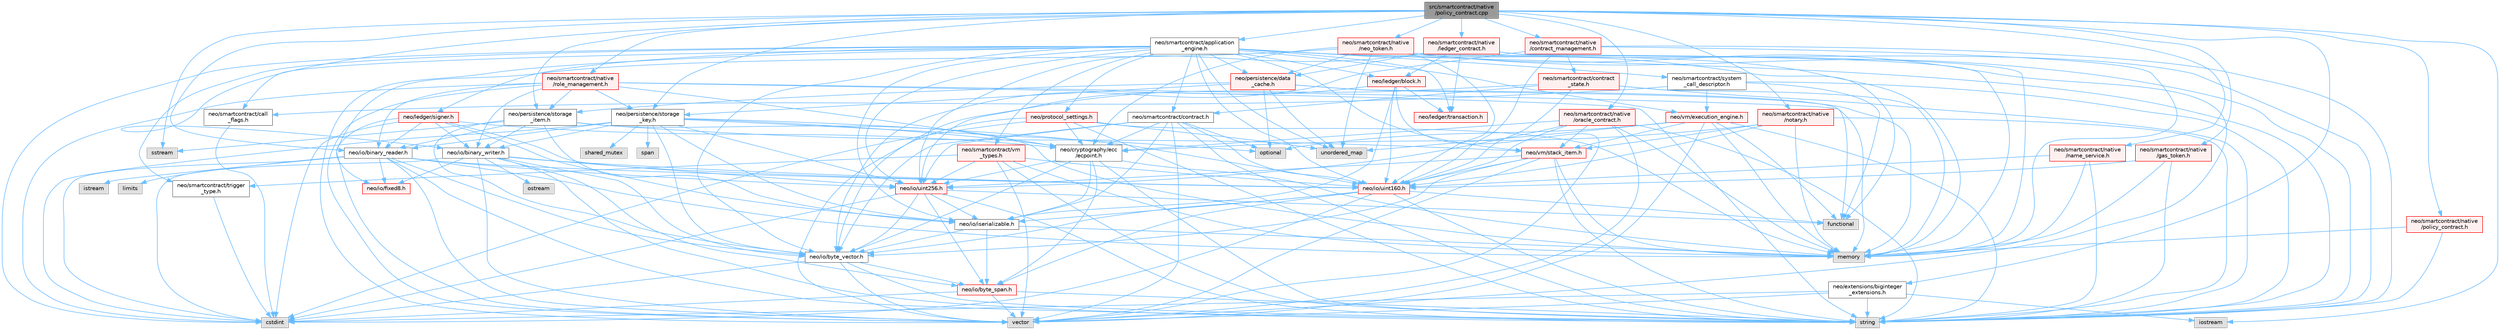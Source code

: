 digraph "src/smartcontract/native/policy_contract.cpp"
{
 // LATEX_PDF_SIZE
  bgcolor="transparent";
  edge [fontname=Helvetica,fontsize=10,labelfontname=Helvetica,labelfontsize=10];
  node [fontname=Helvetica,fontsize=10,shape=box,height=0.2,width=0.4];
  Node1 [id="Node000001",label="src/smartcontract/native\l/policy_contract.cpp",height=0.2,width=0.4,color="gray40", fillcolor="grey60", style="filled", fontcolor="black",tooltip=" "];
  Node1 -> Node2 [id="edge1_Node000001_Node000002",color="steelblue1",style="solid",tooltip=" "];
  Node2 [id="Node000002",label="neo/extensions/biginteger\l_extensions.h",height=0.2,width=0.4,color="grey40", fillcolor="white", style="filled",URL="$biginteger__extensions_8h.html",tooltip=" "];
  Node2 -> Node3 [id="edge2_Node000002_Node000003",color="steelblue1",style="solid",tooltip=" "];
  Node3 [id="Node000003",label="cstdint",height=0.2,width=0.4,color="grey60", fillcolor="#E0E0E0", style="filled",tooltip=" "];
  Node2 -> Node4 [id="edge3_Node000002_Node000004",color="steelblue1",style="solid",tooltip=" "];
  Node4 [id="Node000004",label="iostream",height=0.2,width=0.4,color="grey60", fillcolor="#E0E0E0", style="filled",tooltip=" "];
  Node2 -> Node5 [id="edge4_Node000002_Node000005",color="steelblue1",style="solid",tooltip=" "];
  Node5 [id="Node000005",label="string",height=0.2,width=0.4,color="grey60", fillcolor="#E0E0E0", style="filled",tooltip=" "];
  Node2 -> Node6 [id="edge5_Node000002_Node000006",color="steelblue1",style="solid",tooltip=" "];
  Node6 [id="Node000006",label="vector",height=0.2,width=0.4,color="grey60", fillcolor="#E0E0E0", style="filled",tooltip=" "];
  Node1 -> Node7 [id="edge6_Node000001_Node000007",color="steelblue1",style="solid",tooltip=" "];
  Node7 [id="Node000007",label="neo/io/binary_reader.h",height=0.2,width=0.4,color="grey40", fillcolor="white", style="filled",URL="$binary__reader_8h.html",tooltip=" "];
  Node7 -> Node8 [id="edge7_Node000007_Node000008",color="steelblue1",style="solid",tooltip=" "];
  Node8 [id="Node000008",label="neo/io/byte_vector.h",height=0.2,width=0.4,color="grey40", fillcolor="white", style="filled",URL="$io_2byte__vector_8h.html",tooltip=" "];
  Node8 -> Node9 [id="edge8_Node000008_Node000009",color="steelblue1",style="solid",tooltip=" "];
  Node9 [id="Node000009",label="neo/io/byte_span.h",height=0.2,width=0.4,color="red", fillcolor="#FFF0F0", style="filled",URL="$io_2byte__span_8h.html",tooltip=" "];
  Node9 -> Node3 [id="edge9_Node000009_Node000003",color="steelblue1",style="solid",tooltip=" "];
  Node9 -> Node5 [id="edge10_Node000009_Node000005",color="steelblue1",style="solid",tooltip=" "];
  Node9 -> Node6 [id="edge11_Node000009_Node000006",color="steelblue1",style="solid",tooltip=" "];
  Node8 -> Node3 [id="edge12_Node000008_Node000003",color="steelblue1",style="solid",tooltip=" "];
  Node8 -> Node5 [id="edge13_Node000008_Node000005",color="steelblue1",style="solid",tooltip=" "];
  Node8 -> Node6 [id="edge14_Node000008_Node000006",color="steelblue1",style="solid",tooltip=" "];
  Node7 -> Node12 [id="edge15_Node000007_Node000012",color="steelblue1",style="solid",tooltip=" "];
  Node12 [id="Node000012",label="neo/io/fixed8.h",height=0.2,width=0.4,color="red", fillcolor="#FFF0F0", style="filled",URL="$io_2fixed8_8h.html",tooltip=" "];
  Node7 -> Node15 [id="edge16_Node000007_Node000015",color="steelblue1",style="solid",tooltip=" "];
  Node15 [id="Node000015",label="neo/io/uint160.h",height=0.2,width=0.4,color="red", fillcolor="#FFF0F0", style="filled",URL="$uint160_8h.html",tooltip=" "];
  Node15 -> Node9 [id="edge17_Node000015_Node000009",color="steelblue1",style="solid",tooltip=" "];
  Node15 -> Node8 [id="edge18_Node000015_Node000008",color="steelblue1",style="solid",tooltip=" "];
  Node15 -> Node16 [id="edge19_Node000015_Node000016",color="steelblue1",style="solid",tooltip=" "];
  Node16 [id="Node000016",label="neo/io/iserializable.h",height=0.2,width=0.4,color="grey40", fillcolor="white", style="filled",URL="$iserializable_8h.html",tooltip=" "];
  Node16 -> Node9 [id="edge20_Node000016_Node000009",color="steelblue1",style="solid",tooltip=" "];
  Node16 -> Node8 [id="edge21_Node000016_Node000008",color="steelblue1",style="solid",tooltip=" "];
  Node16 -> Node17 [id="edge22_Node000016_Node000017",color="steelblue1",style="solid",tooltip=" "];
  Node17 [id="Node000017",label="memory",height=0.2,width=0.4,color="grey60", fillcolor="#E0E0E0", style="filled",tooltip=" "];
  Node15 -> Node3 [id="edge23_Node000015_Node000003",color="steelblue1",style="solid",tooltip=" "];
  Node15 -> Node19 [id="edge24_Node000015_Node000019",color="steelblue1",style="solid",tooltip=" "];
  Node19 [id="Node000019",label="functional",height=0.2,width=0.4,color="grey60", fillcolor="#E0E0E0", style="filled",tooltip=" "];
  Node15 -> Node5 [id="edge25_Node000015_Node000005",color="steelblue1",style="solid",tooltip=" "];
  Node7 -> Node20 [id="edge26_Node000007_Node000020",color="steelblue1",style="solid",tooltip=" "];
  Node20 [id="Node000020",label="neo/io/uint256.h",height=0.2,width=0.4,color="red", fillcolor="#FFF0F0", style="filled",URL="$uint256_8h.html",tooltip=" "];
  Node20 -> Node9 [id="edge27_Node000020_Node000009",color="steelblue1",style="solid",tooltip=" "];
  Node20 -> Node8 [id="edge28_Node000020_Node000008",color="steelblue1",style="solid",tooltip=" "];
  Node20 -> Node16 [id="edge29_Node000020_Node000016",color="steelblue1",style="solid",tooltip=" "];
  Node20 -> Node3 [id="edge30_Node000020_Node000003",color="steelblue1",style="solid",tooltip=" "];
  Node20 -> Node19 [id="edge31_Node000020_Node000019",color="steelblue1",style="solid",tooltip=" "];
  Node20 -> Node5 [id="edge32_Node000020_Node000005",color="steelblue1",style="solid",tooltip=" "];
  Node7 -> Node3 [id="edge33_Node000007_Node000003",color="steelblue1",style="solid",tooltip=" "];
  Node7 -> Node22 [id="edge34_Node000007_Node000022",color="steelblue1",style="solid",tooltip=" "];
  Node22 [id="Node000022",label="istream",height=0.2,width=0.4,color="grey60", fillcolor="#E0E0E0", style="filled",tooltip=" "];
  Node7 -> Node14 [id="edge35_Node000007_Node000014",color="steelblue1",style="solid",tooltip=" "];
  Node14 [id="Node000014",label="limits",height=0.2,width=0.4,color="grey60", fillcolor="#E0E0E0", style="filled",tooltip=" "];
  Node7 -> Node17 [id="edge36_Node000007_Node000017",color="steelblue1",style="solid",tooltip=" "];
  Node7 -> Node5 [id="edge37_Node000007_Node000005",color="steelblue1",style="solid",tooltip=" "];
  Node7 -> Node6 [id="edge38_Node000007_Node000006",color="steelblue1",style="solid",tooltip=" "];
  Node1 -> Node23 [id="edge39_Node000001_Node000023",color="steelblue1",style="solid",tooltip=" "];
  Node23 [id="Node000023",label="neo/io/binary_writer.h",height=0.2,width=0.4,color="grey40", fillcolor="white", style="filled",URL="$binary__writer_8h.html",tooltip=" "];
  Node23 -> Node9 [id="edge40_Node000023_Node000009",color="steelblue1",style="solid",tooltip=" "];
  Node23 -> Node8 [id="edge41_Node000023_Node000008",color="steelblue1",style="solid",tooltip=" "];
  Node23 -> Node12 [id="edge42_Node000023_Node000012",color="steelblue1",style="solid",tooltip=" "];
  Node23 -> Node15 [id="edge43_Node000023_Node000015",color="steelblue1",style="solid",tooltip=" "];
  Node23 -> Node20 [id="edge44_Node000023_Node000020",color="steelblue1",style="solid",tooltip=" "];
  Node23 -> Node3 [id="edge45_Node000023_Node000003",color="steelblue1",style="solid",tooltip=" "];
  Node23 -> Node24 [id="edge46_Node000023_Node000024",color="steelblue1",style="solid",tooltip=" "];
  Node24 [id="Node000024",label="ostream",height=0.2,width=0.4,color="grey60", fillcolor="#E0E0E0", style="filled",tooltip=" "];
  Node23 -> Node5 [id="edge47_Node000023_Node000005",color="steelblue1",style="solid",tooltip=" "];
  Node23 -> Node6 [id="edge48_Node000023_Node000006",color="steelblue1",style="solid",tooltip=" "];
  Node1 -> Node25 [id="edge49_Node000001_Node000025",color="steelblue1",style="solid",tooltip=" "];
  Node25 [id="Node000025",label="neo/persistence/storage\l_item.h",height=0.2,width=0.4,color="grey40", fillcolor="white", style="filled",URL="$persistence_2storage__item_8h.html",tooltip=" "];
  Node25 -> Node7 [id="edge50_Node000025_Node000007",color="steelblue1",style="solid",tooltip=" "];
  Node25 -> Node23 [id="edge51_Node000025_Node000023",color="steelblue1",style="solid",tooltip=" "];
  Node25 -> Node8 [id="edge52_Node000025_Node000008",color="steelblue1",style="solid",tooltip=" "];
  Node25 -> Node16 [id="edge53_Node000025_Node000016",color="steelblue1",style="solid",tooltip=" "];
  Node25 -> Node26 [id="edge54_Node000025_Node000026",color="steelblue1",style="solid",tooltip=" "];
  Node26 [id="Node000026",label="neo/vm/stack_item.h",height=0.2,width=0.4,color="red", fillcolor="#FFF0F0", style="filled",URL="$stack__item_8h.html",tooltip=" "];
  Node26 -> Node8 [id="edge55_Node000026_Node000008",color="steelblue1",style="solid",tooltip=" "];
  Node26 -> Node15 [id="edge56_Node000026_Node000015",color="steelblue1",style="solid",tooltip=" "];
  Node26 -> Node20 [id="edge57_Node000026_Node000020",color="steelblue1",style="solid",tooltip=" "];
  Node26 -> Node17 [id="edge58_Node000026_Node000017",color="steelblue1",style="solid",tooltip=" "];
  Node26 -> Node5 [id="edge59_Node000026_Node000005",color="steelblue1",style="solid",tooltip=" "];
  Node26 -> Node6 [id="edge60_Node000026_Node000006",color="steelblue1",style="solid",tooltip=" "];
  Node25 -> Node17 [id="edge61_Node000025_Node000017",color="steelblue1",style="solid",tooltip=" "];
  Node25 -> Node31 [id="edge62_Node000025_Node000031",color="steelblue1",style="solid",tooltip=" "];
  Node31 [id="Node000031",label="sstream",height=0.2,width=0.4,color="grey60", fillcolor="#E0E0E0", style="filled",tooltip=" "];
  Node1 -> Node32 [id="edge63_Node000001_Node000032",color="steelblue1",style="solid",tooltip=" "];
  Node32 [id="Node000032",label="neo/persistence/storage\l_key.h",height=0.2,width=0.4,color="grey40", fillcolor="white", style="filled",URL="$persistence_2storage__key_8h.html",tooltip=" "];
  Node32 -> Node33 [id="edge64_Node000032_Node000033",color="steelblue1",style="solid",tooltip=" "];
  Node33 [id="Node000033",label="neo/cryptography/ecc\l/ecpoint.h",height=0.2,width=0.4,color="grey40", fillcolor="white", style="filled",URL="$ecpoint_8h.html",tooltip=" "];
  Node33 -> Node9 [id="edge65_Node000033_Node000009",color="steelblue1",style="solid",tooltip=" "];
  Node33 -> Node8 [id="edge66_Node000033_Node000008",color="steelblue1",style="solid",tooltip=" "];
  Node33 -> Node16 [id="edge67_Node000033_Node000016",color="steelblue1",style="solid",tooltip=" "];
  Node33 -> Node20 [id="edge68_Node000033_Node000020",color="steelblue1",style="solid",tooltip=" "];
  Node33 -> Node17 [id="edge69_Node000033_Node000017",color="steelblue1",style="solid",tooltip=" "];
  Node33 -> Node5 [id="edge70_Node000033_Node000005",color="steelblue1",style="solid",tooltip=" "];
  Node32 -> Node7 [id="edge71_Node000032_Node000007",color="steelblue1",style="solid",tooltip=" "];
  Node32 -> Node23 [id="edge72_Node000032_Node000023",color="steelblue1",style="solid",tooltip=" "];
  Node32 -> Node8 [id="edge73_Node000032_Node000008",color="steelblue1",style="solid",tooltip=" "];
  Node32 -> Node16 [id="edge74_Node000032_Node000016",color="steelblue1",style="solid",tooltip=" "];
  Node32 -> Node15 [id="edge75_Node000032_Node000015",color="steelblue1",style="solid",tooltip=" "];
  Node32 -> Node20 [id="edge76_Node000032_Node000020",color="steelblue1",style="solid",tooltip=" "];
  Node32 -> Node3 [id="edge77_Node000032_Node000003",color="steelblue1",style="solid",tooltip=" "];
  Node32 -> Node34 [id="edge78_Node000032_Node000034",color="steelblue1",style="solid",tooltip=" "];
  Node34 [id="Node000034",label="optional",height=0.2,width=0.4,color="grey60", fillcolor="#E0E0E0", style="filled",tooltip=" "];
  Node32 -> Node35 [id="edge79_Node000032_Node000035",color="steelblue1",style="solid",tooltip=" "];
  Node35 [id="Node000035",label="shared_mutex",height=0.2,width=0.4,color="grey60", fillcolor="#E0E0E0", style="filled",tooltip=" "];
  Node32 -> Node36 [id="edge80_Node000032_Node000036",color="steelblue1",style="solid",tooltip=" "];
  Node36 [id="Node000036",label="span",height=0.2,width=0.4,color="grey60", fillcolor="#E0E0E0", style="filled",tooltip=" "];
  Node1 -> Node37 [id="edge81_Node000001_Node000037",color="steelblue1",style="solid",tooltip=" "];
  Node37 [id="Node000037",label="neo/smartcontract/application\l_engine.h",height=0.2,width=0.4,color="grey40", fillcolor="white", style="filled",URL="$application__engine_8h.html",tooltip=" "];
  Node37 -> Node8 [id="edge82_Node000037_Node000008",color="steelblue1",style="solid",tooltip=" "];
  Node37 -> Node16 [id="edge83_Node000037_Node000016",color="steelblue1",style="solid",tooltip=" "];
  Node37 -> Node15 [id="edge84_Node000037_Node000015",color="steelblue1",style="solid",tooltip=" "];
  Node37 -> Node20 [id="edge85_Node000037_Node000020",color="steelblue1",style="solid",tooltip=" "];
  Node37 -> Node38 [id="edge86_Node000037_Node000038",color="steelblue1",style="solid",tooltip=" "];
  Node38 [id="Node000038",label="neo/ledger/block.h",height=0.2,width=0.4,color="red", fillcolor="#FFF0F0", style="filled",URL="$ledger_2block_8h.html",tooltip=" "];
  Node38 -> Node16 [id="edge87_Node000038_Node000016",color="steelblue1",style="solid",tooltip=" "];
  Node38 -> Node15 [id="edge88_Node000038_Node000015",color="steelblue1",style="solid",tooltip=" "];
  Node38 -> Node20 [id="edge89_Node000038_Node000020",color="steelblue1",style="solid",tooltip=" "];
  Node38 -> Node64 [id="edge90_Node000038_Node000064",color="steelblue1",style="solid",tooltip=" "];
  Node64 [id="Node000064",label="neo/ledger/transaction.h",height=0.2,width=0.4,color="red", fillcolor="#FFF0F0", style="filled",URL="$ledger_2transaction_8h.html",tooltip=" "];
  Node38 -> Node6 [id="edge91_Node000038_Node000006",color="steelblue1",style="solid",tooltip=" "];
  Node37 -> Node68 [id="edge92_Node000037_Node000068",color="steelblue1",style="solid",tooltip=" "];
  Node68 [id="Node000068",label="neo/ledger/signer.h",height=0.2,width=0.4,color="red", fillcolor="#FFF0F0", style="filled",URL="$signer_8h.html",tooltip=" "];
  Node68 -> Node33 [id="edge93_Node000068_Node000033",color="steelblue1",style="solid",tooltip=" "];
  Node68 -> Node7 [id="edge94_Node000068_Node000007",color="steelblue1",style="solid",tooltip=" "];
  Node68 -> Node23 [id="edge95_Node000068_Node000023",color="steelblue1",style="solid",tooltip=" "];
  Node68 -> Node16 [id="edge96_Node000068_Node000016",color="steelblue1",style="solid",tooltip=" "];
  Node68 -> Node15 [id="edge97_Node000068_Node000015",color="steelblue1",style="solid",tooltip=" "];
  Node68 -> Node3 [id="edge98_Node000068_Node000003",color="steelblue1",style="solid",tooltip=" "];
  Node68 -> Node6 [id="edge99_Node000068_Node000006",color="steelblue1",style="solid",tooltip=" "];
  Node37 -> Node64 [id="edge100_Node000037_Node000064",color="steelblue1",style="solid",tooltip=" "];
  Node37 -> Node78 [id="edge101_Node000037_Node000078",color="steelblue1",style="solid",tooltip=" "];
  Node78 [id="Node000078",label="neo/persistence/data\l_cache.h",height=0.2,width=0.4,color="red", fillcolor="#FFF0F0", style="filled",URL="$data__cache_8h.html",tooltip=" "];
  Node78 -> Node25 [id="edge102_Node000078_Node000025",color="steelblue1",style="solid",tooltip=" "];
  Node78 -> Node32 [id="edge103_Node000078_Node000032",color="steelblue1",style="solid",tooltip=" "];
  Node78 -> Node19 [id="edge104_Node000078_Node000019",color="steelblue1",style="solid",tooltip=" "];
  Node78 -> Node17 [id="edge105_Node000078_Node000017",color="steelblue1",style="solid",tooltip=" "];
  Node78 -> Node34 [id="edge106_Node000078_Node000034",color="steelblue1",style="solid",tooltip=" "];
  Node78 -> Node50 [id="edge107_Node000078_Node000050",color="steelblue1",style="solid",tooltip=" "];
  Node50 [id="Node000050",label="unordered_map",height=0.2,width=0.4,color="grey60", fillcolor="#E0E0E0", style="filled",tooltip=" "];
  Node37 -> Node81 [id="edge108_Node000037_Node000081",color="steelblue1",style="solid",tooltip=" "];
  Node81 [id="Node000081",label="neo/protocol_settings.h",height=0.2,width=0.4,color="red", fillcolor="#FFF0F0", style="filled",URL="$protocol__settings_8h.html",tooltip=" "];
  Node81 -> Node33 [id="edge109_Node000081_Node000033",color="steelblue1",style="solid",tooltip=" "];
  Node81 -> Node3 [id="edge110_Node000081_Node000003",color="steelblue1",style="solid",tooltip=" "];
  Node81 -> Node17 [id="edge111_Node000081_Node000017",color="steelblue1",style="solid",tooltip=" "];
  Node81 -> Node5 [id="edge112_Node000081_Node000005",color="steelblue1",style="solid",tooltip=" "];
  Node81 -> Node50 [id="edge113_Node000081_Node000050",color="steelblue1",style="solid",tooltip=" "];
  Node81 -> Node6 [id="edge114_Node000081_Node000006",color="steelblue1",style="solid",tooltip=" "];
  Node37 -> Node83 [id="edge115_Node000037_Node000083",color="steelblue1",style="solid",tooltip=" "];
  Node83 [id="Node000083",label="neo/smartcontract/call\l_flags.h",height=0.2,width=0.4,color="grey40", fillcolor="white", style="filled",URL="$call__flags_8h.html",tooltip=" "];
  Node83 -> Node3 [id="edge116_Node000083_Node000003",color="steelblue1",style="solid",tooltip=" "];
  Node37 -> Node84 [id="edge117_Node000037_Node000084",color="steelblue1",style="solid",tooltip=" "];
  Node84 [id="Node000084",label="neo/smartcontract/contract.h",height=0.2,width=0.4,color="grey40", fillcolor="white", style="filled",URL="$contract_8h.html",tooltip=" "];
  Node84 -> Node33 [id="edge118_Node000084_Node000033",color="steelblue1",style="solid",tooltip=" "];
  Node84 -> Node8 [id="edge119_Node000084_Node000008",color="steelblue1",style="solid",tooltip=" "];
  Node84 -> Node16 [id="edge120_Node000084_Node000016",color="steelblue1",style="solid",tooltip=" "];
  Node84 -> Node15 [id="edge121_Node000084_Node000015",color="steelblue1",style="solid",tooltip=" "];
  Node84 -> Node20 [id="edge122_Node000084_Node000020",color="steelblue1",style="solid",tooltip=" "];
  Node84 -> Node34 [id="edge123_Node000084_Node000034",color="steelblue1",style="solid",tooltip=" "];
  Node84 -> Node5 [id="edge124_Node000084_Node000005",color="steelblue1",style="solid",tooltip=" "];
  Node84 -> Node6 [id="edge125_Node000084_Node000006",color="steelblue1",style="solid",tooltip=" "];
  Node37 -> Node85 [id="edge126_Node000037_Node000085",color="steelblue1",style="solid",tooltip=" "];
  Node85 [id="Node000085",label="neo/smartcontract/system\l_call_descriptor.h",height=0.2,width=0.4,color="grey40", fillcolor="white", style="filled",URL="$system__call__descriptor_8h.html",tooltip=" "];
  Node85 -> Node83 [id="edge127_Node000085_Node000083",color="steelblue1",style="solid",tooltip=" "];
  Node85 -> Node86 [id="edge128_Node000085_Node000086",color="steelblue1",style="solid",tooltip=" "];
  Node86 [id="Node000086",label="neo/vm/execution_engine.h",height=0.2,width=0.4,color="red", fillcolor="#FFF0F0", style="filled",URL="$execution__engine_8h.html",tooltip=" "];
  Node86 -> Node26 [id="edge129_Node000086_Node000026",color="steelblue1",style="solid",tooltip=" "];
  Node86 -> Node19 [id="edge130_Node000086_Node000019",color="steelblue1",style="solid",tooltip=" "];
  Node86 -> Node17 [id="edge131_Node000086_Node000017",color="steelblue1",style="solid",tooltip=" "];
  Node86 -> Node34 [id="edge132_Node000086_Node000034",color="steelblue1",style="solid",tooltip=" "];
  Node86 -> Node5 [id="edge133_Node000086_Node000005",color="steelblue1",style="solid",tooltip=" "];
  Node86 -> Node50 [id="edge134_Node000086_Node000050",color="steelblue1",style="solid",tooltip=" "];
  Node86 -> Node6 [id="edge135_Node000086_Node000006",color="steelblue1",style="solid",tooltip=" "];
  Node85 -> Node19 [id="edge136_Node000085_Node000019",color="steelblue1",style="solid",tooltip=" "];
  Node85 -> Node5 [id="edge137_Node000085_Node000005",color="steelblue1",style="solid",tooltip=" "];
  Node37 -> Node100 [id="edge138_Node000037_Node000100",color="steelblue1",style="solid",tooltip=" "];
  Node100 [id="Node000100",label="neo/smartcontract/trigger\l_type.h",height=0.2,width=0.4,color="grey40", fillcolor="white", style="filled",URL="$trigger__type_8h.html",tooltip=" "];
  Node100 -> Node3 [id="edge139_Node000100_Node000003",color="steelblue1",style="solid",tooltip=" "];
  Node37 -> Node101 [id="edge140_Node000037_Node000101",color="steelblue1",style="solid",tooltip=" "];
  Node101 [id="Node000101",label="neo/smartcontract/vm\l_types.h",height=0.2,width=0.4,color="red", fillcolor="#FFF0F0", style="filled",URL="$vm__types_8h.html",tooltip=" "];
  Node101 -> Node15 [id="edge141_Node000101_Node000015",color="steelblue1",style="solid",tooltip=" "];
  Node101 -> Node20 [id="edge142_Node000101_Node000020",color="steelblue1",style="solid",tooltip=" "];
  Node101 -> Node100 [id="edge143_Node000101_Node000100",color="steelblue1",style="solid",tooltip=" "];
  Node101 -> Node17 [id="edge144_Node000101_Node000017",color="steelblue1",style="solid",tooltip=" "];
  Node101 -> Node5 [id="edge145_Node000101_Node000005",color="steelblue1",style="solid",tooltip=" "];
  Node101 -> Node6 [id="edge146_Node000101_Node000006",color="steelblue1",style="solid",tooltip=" "];
  Node37 -> Node86 [id="edge147_Node000037_Node000086",color="steelblue1",style="solid",tooltip=" "];
  Node37 -> Node26 [id="edge148_Node000037_Node000026",color="steelblue1",style="solid",tooltip=" "];
  Node37 -> Node3 [id="edge149_Node000037_Node000003",color="steelblue1",style="solid",tooltip=" "];
  Node37 -> Node19 [id="edge150_Node000037_Node000019",color="steelblue1",style="solid",tooltip=" "];
  Node37 -> Node17 [id="edge151_Node000037_Node000017",color="steelblue1",style="solid",tooltip=" "];
  Node37 -> Node5 [id="edge152_Node000037_Node000005",color="steelblue1",style="solid",tooltip=" "];
  Node37 -> Node50 [id="edge153_Node000037_Node000050",color="steelblue1",style="solid",tooltip=" "];
  Node37 -> Node6 [id="edge154_Node000037_Node000006",color="steelblue1",style="solid",tooltip=" "];
  Node1 -> Node102 [id="edge155_Node000001_Node000102",color="steelblue1",style="solid",tooltip=" "];
  Node102 [id="Node000102",label="neo/smartcontract/native\l/contract_management.h",height=0.2,width=0.4,color="red", fillcolor="#FFF0F0", style="filled",URL="$contract__management_8h.html",tooltip=" "];
  Node102 -> Node8 [id="edge156_Node000102_Node000008",color="steelblue1",style="solid",tooltip=" "];
  Node102 -> Node15 [id="edge157_Node000102_Node000015",color="steelblue1",style="solid",tooltip=" "];
  Node102 -> Node103 [id="edge158_Node000102_Node000103",color="steelblue1",style="solid",tooltip=" "];
  Node103 [id="Node000103",label="neo/smartcontract/contract\l_state.h",height=0.2,width=0.4,color="red", fillcolor="#FFF0F0", style="filled",URL="$contract__state_8h.html",tooltip=" "];
  Node103 -> Node8 [id="edge159_Node000103_Node000008",color="steelblue1",style="solid",tooltip=" "];
  Node103 -> Node15 [id="edge160_Node000103_Node000015",color="steelblue1",style="solid",tooltip=" "];
  Node103 -> Node17 [id="edge161_Node000103_Node000017",color="steelblue1",style="solid",tooltip=" "];
  Node103 -> Node5 [id="edge162_Node000103_Node000005",color="steelblue1",style="solid",tooltip=" "];
  Node103 -> Node84 [id="edge163_Node000103_Node000084",color="steelblue1",style="solid",tooltip=" "];
  Node102 -> Node17 [id="edge164_Node000102_Node000017",color="steelblue1",style="solid",tooltip=" "];
  Node102 -> Node5 [id="edge165_Node000102_Node000005",color="steelblue1",style="solid",tooltip=" "];
  Node1 -> Node107 [id="edge166_Node000001_Node000107",color="steelblue1",style="solid",tooltip=" "];
  Node107 [id="Node000107",label="neo/smartcontract/native\l/gas_token.h",height=0.2,width=0.4,color="red", fillcolor="#FFF0F0", style="filled",URL="$gas__token_8h.html",tooltip=" "];
  Node107 -> Node15 [id="edge167_Node000107_Node000015",color="steelblue1",style="solid",tooltip=" "];
  Node107 -> Node17 [id="edge168_Node000107_Node000017",color="steelblue1",style="solid",tooltip=" "];
  Node107 -> Node5 [id="edge169_Node000107_Node000005",color="steelblue1",style="solid",tooltip=" "];
  Node1 -> Node109 [id="edge170_Node000001_Node000109",color="steelblue1",style="solid",tooltip=" "];
  Node109 [id="Node000109",label="neo/smartcontract/native\l/ledger_contract.h",height=0.2,width=0.4,color="red", fillcolor="#FFF0F0", style="filled",URL="$ledger__contract_8h.html",tooltip=" "];
  Node109 -> Node20 [id="edge171_Node000109_Node000020",color="steelblue1",style="solid",tooltip=" "];
  Node109 -> Node38 [id="edge172_Node000109_Node000038",color="steelblue1",style="solid",tooltip=" "];
  Node109 -> Node64 [id="edge173_Node000109_Node000064",color="steelblue1",style="solid",tooltip=" "];
  Node109 -> Node78 [id="edge174_Node000109_Node000078",color="steelblue1",style="solid",tooltip=" "];
  Node109 -> Node17 [id="edge175_Node000109_Node000017",color="steelblue1",style="solid",tooltip=" "];
  Node109 -> Node5 [id="edge176_Node000109_Node000005",color="steelblue1",style="solid",tooltip=" "];
  Node1 -> Node111 [id="edge177_Node000001_Node000111",color="steelblue1",style="solid",tooltip=" "];
  Node111 [id="Node000111",label="neo/smartcontract/native\l/name_service.h",height=0.2,width=0.4,color="red", fillcolor="#FFF0F0", style="filled",URL="$name__service_8h.html",tooltip=" "];
  Node111 -> Node15 [id="edge178_Node000111_Node000015",color="steelblue1",style="solid",tooltip=" "];
  Node111 -> Node17 [id="edge179_Node000111_Node000017",color="steelblue1",style="solid",tooltip=" "];
  Node111 -> Node5 [id="edge180_Node000111_Node000005",color="steelblue1",style="solid",tooltip=" "];
  Node1 -> Node112 [id="edge181_Node000001_Node000112",color="steelblue1",style="solid",tooltip=" "];
  Node112 [id="Node000112",label="neo/smartcontract/native\l/neo_token.h",height=0.2,width=0.4,color="red", fillcolor="#FFF0F0", style="filled",URL="$neo__token_8h.html",tooltip=" "];
  Node112 -> Node33 [id="edge182_Node000112_Node000033",color="steelblue1",style="solid",tooltip=" "];
  Node112 -> Node12 [id="edge183_Node000112_Node000012",color="steelblue1",style="solid",tooltip=" "];
  Node112 -> Node15 [id="edge184_Node000112_Node000015",color="steelblue1",style="solid",tooltip=" "];
  Node112 -> Node78 [id="edge185_Node000112_Node000078",color="steelblue1",style="solid",tooltip=" "];
  Node112 -> Node17 [id="edge186_Node000112_Node000017",color="steelblue1",style="solid",tooltip=" "];
  Node112 -> Node5 [id="edge187_Node000112_Node000005",color="steelblue1",style="solid",tooltip=" "];
  Node112 -> Node50 [id="edge188_Node000112_Node000050",color="steelblue1",style="solid",tooltip=" "];
  Node112 -> Node6 [id="edge189_Node000112_Node000006",color="steelblue1",style="solid",tooltip=" "];
  Node1 -> Node113 [id="edge190_Node000001_Node000113",color="steelblue1",style="solid",tooltip=" "];
  Node113 [id="Node000113",label="neo/smartcontract/native\l/notary.h",height=0.2,width=0.4,color="red", fillcolor="#FFF0F0", style="filled",URL="$notary_8h.html",tooltip=" "];
  Node113 -> Node33 [id="edge191_Node000113_Node000033",color="steelblue1",style="solid",tooltip=" "];
  Node113 -> Node15 [id="edge192_Node000113_Node000015",color="steelblue1",style="solid",tooltip=" "];
  Node113 -> Node26 [id="edge193_Node000113_Node000026",color="steelblue1",style="solid",tooltip=" "];
  Node113 -> Node17 [id="edge194_Node000113_Node000017",color="steelblue1",style="solid",tooltip=" "];
  Node113 -> Node5 [id="edge195_Node000113_Node000005",color="steelblue1",style="solid",tooltip=" "];
  Node1 -> Node116 [id="edge196_Node000001_Node000116",color="steelblue1",style="solid",tooltip=" "];
  Node116 [id="Node000116",label="neo/smartcontract/native\l/oracle_contract.h",height=0.2,width=0.4,color="red", fillcolor="#FFF0F0", style="filled",URL="$oracle__contract_8h.html",tooltip=" "];
  Node116 -> Node33 [id="edge197_Node000116_Node000033",color="steelblue1",style="solid",tooltip=" "];
  Node116 -> Node15 [id="edge198_Node000116_Node000015",color="steelblue1",style="solid",tooltip=" "];
  Node116 -> Node20 [id="edge199_Node000116_Node000020",color="steelblue1",style="solid",tooltip=" "];
  Node116 -> Node26 [id="edge200_Node000116_Node000026",color="steelblue1",style="solid",tooltip=" "];
  Node116 -> Node17 [id="edge201_Node000116_Node000017",color="steelblue1",style="solid",tooltip=" "];
  Node116 -> Node5 [id="edge202_Node000116_Node000005",color="steelblue1",style="solid",tooltip=" "];
  Node116 -> Node6 [id="edge203_Node000116_Node000006",color="steelblue1",style="solid",tooltip=" "];
  Node1 -> Node119 [id="edge204_Node000001_Node000119",color="steelblue1",style="solid",tooltip=" "];
  Node119 [id="Node000119",label="neo/smartcontract/native\l/policy_contract.h",height=0.2,width=0.4,color="red", fillcolor="#FFF0F0", style="filled",URL="$policy__contract_8h.html",tooltip=" "];
  Node119 -> Node17 [id="edge205_Node000119_Node000017",color="steelblue1",style="solid",tooltip=" "];
  Node119 -> Node5 [id="edge206_Node000119_Node000005",color="steelblue1",style="solid",tooltip=" "];
  Node1 -> Node120 [id="edge207_Node000001_Node000120",color="steelblue1",style="solid",tooltip=" "];
  Node120 [id="Node000120",label="neo/smartcontract/native\l/role_management.h",height=0.2,width=0.4,color="red", fillcolor="#FFF0F0", style="filled",URL="$role__management_8h.html",tooltip=" "];
  Node120 -> Node33 [id="edge208_Node000120_Node000033",color="steelblue1",style="solid",tooltip=" "];
  Node120 -> Node7 [id="edge209_Node000120_Node000007",color="steelblue1",style="solid",tooltip=" "];
  Node120 -> Node23 [id="edge210_Node000120_Node000023",color="steelblue1",style="solid",tooltip=" "];
  Node120 -> Node25 [id="edge211_Node000120_Node000025",color="steelblue1",style="solid",tooltip=" "];
  Node120 -> Node32 [id="edge212_Node000120_Node000032",color="steelblue1",style="solid",tooltip=" "];
  Node120 -> Node3 [id="edge213_Node000120_Node000003",color="steelblue1",style="solid",tooltip=" "];
  Node120 -> Node17 [id="edge214_Node000120_Node000017",color="steelblue1",style="solid",tooltip=" "];
  Node120 -> Node5 [id="edge215_Node000120_Node000005",color="steelblue1",style="solid",tooltip=" "];
  Node120 -> Node6 [id="edge216_Node000120_Node000006",color="steelblue1",style="solid",tooltip=" "];
  Node1 -> Node4 [id="edge217_Node000001_Node000004",color="steelblue1",style="solid",tooltip=" "];
  Node1 -> Node31 [id="edge218_Node000001_Node000031",color="steelblue1",style="solid",tooltip=" "];
}
